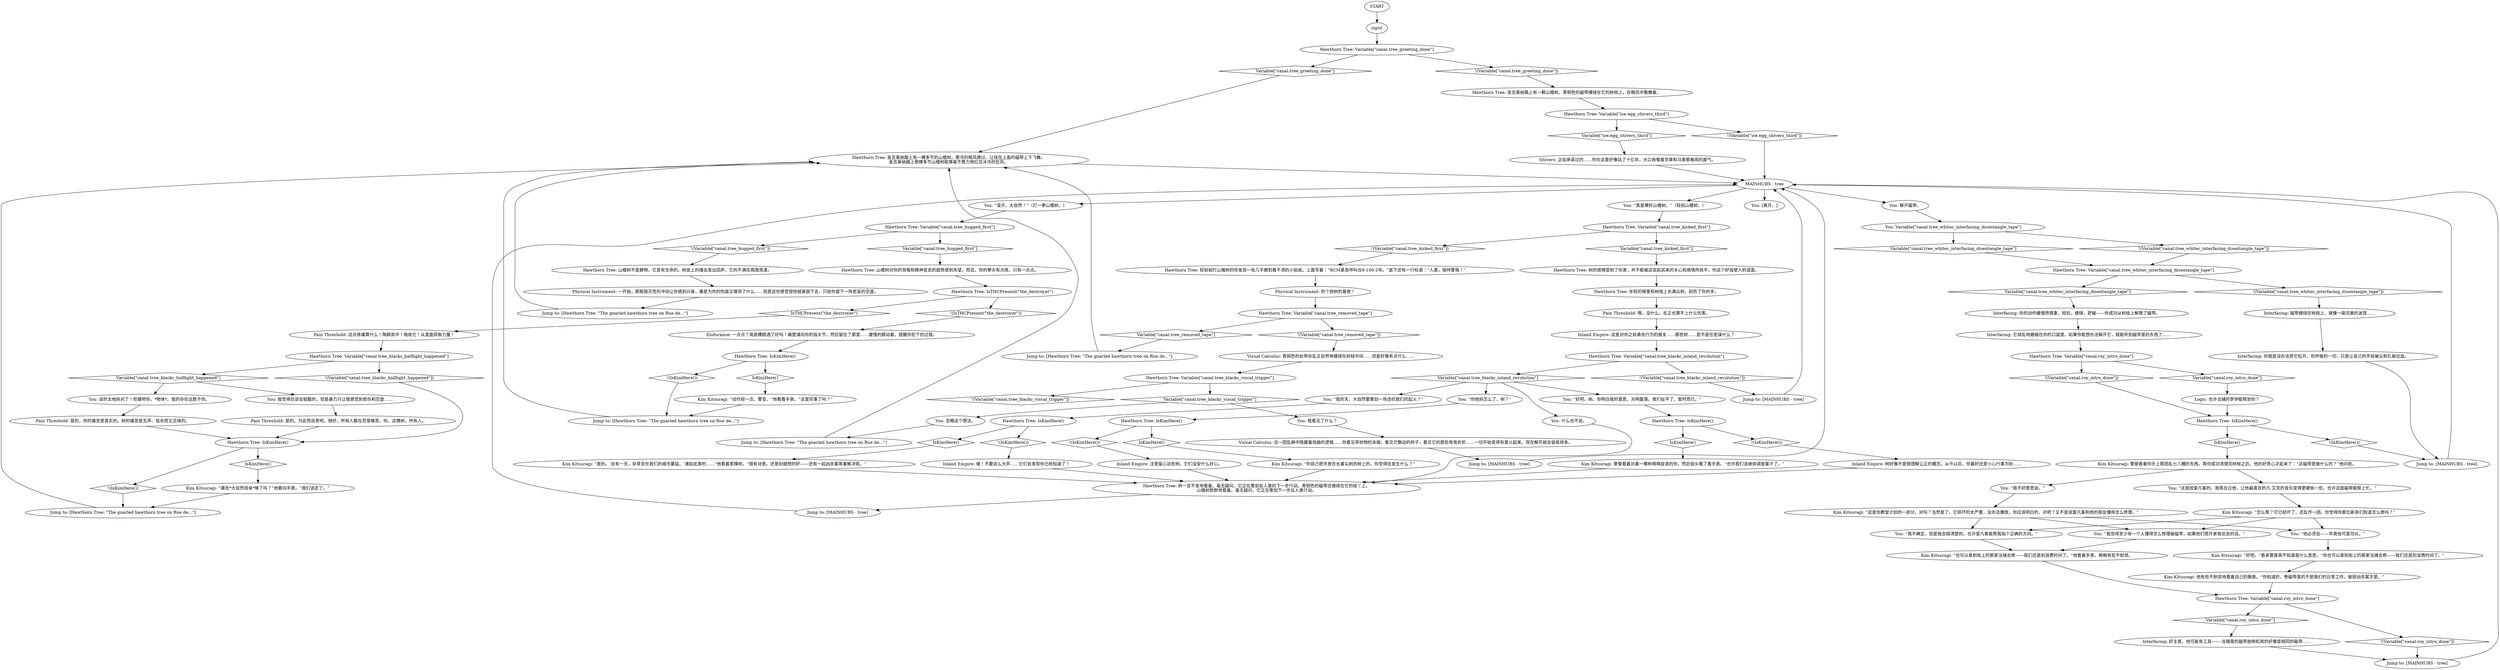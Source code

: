 # CANAL / HAWTHORN
# The hawthorn tree on Rue de Saint-Ghislaine. A reel of bronze magnetic tape is caught in its branches. It's a part of Egg Head's "make the music harder core" task. Interfacing White Check to get it.
# ==================================================
digraph G {
	  0 [label="START"];
	  1 [label="input"];
	  2 [label="Hawthorn Tree: Variable[\"canal.roy_intro_done\"]"];
	  3 [label="Variable[\"canal.roy_intro_done\"]", shape=diamond];
	  4 [label="!(Variable[\"canal.roy_intro_done\"])", shape=diamond];
	  5 [label="Kim Kitsuragi: “动作轻一点，警官。”他看看手表。“这里完事了吗？”"];
	  6 [label="Hawthorn Tree: IsTHCPresent(\"the_destroyer\")"];
	  7 [label="IsTHCPresent(\"the_destroyer\")", shape=diamond];
	  8 [label="!(IsTHCPresent(\"the_destroyer\"))", shape=diamond];
	  9 [label="Kim Kitsuragi: “袭击*大自然母亲*够了吗？”他看向手表。“我们该走了。”"];
	  10 [label="Hawthorn Tree: IsKimHere()"];
	  11 [label="IsKimHere()", shape=diamond];
	  12 [label="!(IsKimHere())", shape=diamond];
	  13 [label="Hawthorn Tree: 树的感情受到了伤害，并不能被这突如其来的关心和感情所抚平，你这个好指使人的混蛋。"];
	  14 [label="Hawthorn Tree: Variable[\"ice.egg_shivers_third\"]"];
	  15 [label="Variable[\"ice.egg_shivers_third\"]", shape=diamond];
	  16 [label="!(Variable[\"ice.egg_shivers_third\"])", shape=diamond];
	  17 [label="You: “好吧，树。你明白我的意思，光明磊落。我们扯平了，暂时而已。”"];
	  18 [label="Jump to: [Hawthorn Tree: \"The gnarled hawthorn tree on Rue de...\"]"];
	  19 [label="Jump to: [MAINHUBS - tree]"];
	  20 [label="Interfacing: 好主意。他可能有工具——-当铺里的磁带放映机用的好像是相同的磁带……"];
	  21 [label="Hawthorn Tree: Variable[\"canal.tree_blackc_inland_revolution\"]"];
	  22 [label="Variable[\"canal.tree_blackc_inland_revolution\"]", shape=diamond];
	  23 [label="!(Variable[\"canal.tree_blackc_inland_revolution\"])", shape=diamond];
	  24 [label="Hawthorn Tree: Variable[\"canal.tree_removed_tape\"]"];
	  25 [label="Variable[\"canal.tree_removed_tape\"]", shape=diamond];
	  26 [label="!(Variable[\"canal.tree_removed_tape\"])", shape=diamond];
	  27 [label="Logic: 也许当铺的罗伊能帮到你？"];
	  28 [label="You: “真是棵好山楂树。”（轻拍山楂树。）"];
	  29 [label="Hawthorn Tree: 山楂树不是静物，它是有生命的。树皮上的撞击发出回声，它的不满在周围荡漾。"];
	  30 [label="Inland Empire: 注意留心这些树。它们没安什么好心。"];
	  31 [label="Hawthorn Tree: IsKimHere()"];
	  32 [label="IsKimHere()", shape=diamond];
	  33 [label="!(IsKimHere())", shape=diamond];
	  34 [label="Kim Kitsuragi: “是的。‘总有一天，杂草会在我们的城市蔓延。’诸如此类的……”他看着那棵树。“很有诗意。还是别细想的好——还有一起凶杀案等着解决呢。”"];
	  35 [label="You: 说的太他妈对了！吃瘪吧你，*物体*。我的存在远胜于你。"];
	  36 [label="Inland Empire: 树好像不是很理解公正的概念。从今以后，你最好还是小心行事为妙……"];
	  37 [label="Kim Kitsuragi: 警督看着对着一棵树喃喃自语的你，然后低头看了看手表。“也许我们该继续调查案子了。”"];
	  38 [label="Jump to: [MAINHUBS - tree]"];
	  39 [label="You: 解开磁带。"];
	  40 [label="You: Variable[\"canal.tree_whitec_interfacing_disentangle_tape\"]"];
	  41 [label="Variable[\"canal.tree_whitec_interfacing_disentangle_tape\"]", shape=diamond];
	  42 [label="!(Variable[\"canal.tree_whitec_interfacing_disentangle_tape\"])", shape=diamond];
	  43 [label="Hawthorn Tree: Variable[\"canal.tree_blackc_halflight_happened\"]"];
	  44 [label="Variable[\"canal.tree_blackc_halflight_happened\"]", shape=diamond];
	  45 [label="!(Variable[\"canal.tree_blackc_halflight_happened\"])", shape=diamond];
	  46 [label="Hawthorn Tree: 年轻的根茎和树枝上长满尖刺，刮伤了你的手。"];
	  47 [label="You: 我觉得应该会挺酷的，但是暴力只让我感觉到悲伤和空虚……"];
	  48 [label="Jump to: [Hawthorn Tree: \"The gnarled hawthorn tree on Rue de...\"]"];
	  49 [label="Hawthorn Tree: 树一言不发地看着。毫无疑问，它正在策划反人类的下一步行动。青铜色的磁带还缠绕在它的枝丫上。\n山楂树默默地看着。毫无疑问，它正在策划下一步反人类行动。"];
	  50 [label="You: “他必须会——毕竟他可是司仪。”"];
	  51 [label="Kim Kitsuragi: “也可以拿到街上的那家当铺去修——我们还是别浪费时间了。”他看着手表，稍微有些不耐烦。"];
	  52 [label="You: [离开。]"];
	  53 [label="Physical Instrument: 一开始，那股毁灭性的冲动让你感到兴奋，像是为你的伪装又增添了什么……但是这份感觉很快就衰弱下去，只给你留下一阵悲哀的空虚。"];
	  54 [label="You: “你他妈怎么了，树？”"];
	  55 [label="Jump to: [MAINHUBS - tree]"];
	  56 [label="Hawthorn Tree: Variable[\"canal.tree_greeting_done\"]"];
	  57 [label="Variable[\"canal.tree_greeting_done\"]", shape=diamond];
	  58 [label="!(Variable[\"canal.tree_greeting_done\"])", shape=diamond];
	  59 [label="Kim Kitsuragi: “好吧。”看来警督真不知道是什么意思。“你也可以拿到街上的那家当铺去修——我们还是别浪费时间了。”"];
	  60 [label="Jump to: [Hawthorn Tree: \"The gnarled hawthorn tree on Rue de...\"]"];
	  61 [label="Inland Empire: 嘘！不要这么大声……它们会发现你已经知道了！"];
	  62 [label="Visual Calculus: 这一团乱麻中隐藏着扭曲的逻辑……你看见带状物的末端，看见它飘动的样子，看见它的那些弯弯折折……一切开始变得有意义起来。现在解开就会容易得多。"];
	  63 [label="You: 忽略这个想法。"];
	  64 [label="Jump to: [Hawthorn Tree: \"The gnarled hawthorn tree on Rue de...\"]"];
	  65 [label="Interfacing: 你就是没办法把它松开。你所做的一切，只是让自己的手指被尖刺扎破出血。"];
	  66 [label="Jump to: [Hawthorn Tree: \"The gnarled hawthorn tree on Rue de...\"]"];
	  67 [label="Jump to: [MAINHUBS - tree]"];
	  68 [label="Physical Instrument: 你个抱树的基佬！"];
	  69 [label="Jump to: [MAINHUBS - tree]"];
	  70 [label="Hawthorn Tree: IsKimHere()"];
	  71 [label="IsKimHere()", shape=diamond];
	  72 [label="!(IsKimHere())", shape=diamond];
	  73 [label="You: “我觉得至少有一个人懂得怎么修理破磁带，如果他们想开家夜总会的话。”"];
	  74 [label="You: “我不确定，但是我会搞清楚的。也许爱凡客能帮我指个正确的方向。”"];
	  75 [label="Hawthorn Tree: Variable[\"canal.tree_whitec_interfacing_disentangle_tape\"]"];
	  76 [label="Variable[\"canal.tree_whitec_interfacing_disentangle_tape\"]", shape=diamond];
	  77 [label="!(Variable[\"canal.tree_whitec_interfacing_disentangle_tape\"])", shape=diamond];
	  78 [label="Interfacing: 你的动作缓慢而慎重，轻拉，缠绕，舒展——你成功从树枝上解救了磁带。"];
	  79 [label="Interfacing: 它胡乱地蜷缩在你的口袋里。如果你能想办法解开它，就能听到磁带里的东西了……"];
	  80 [label="Kim Kitsuragi: 他有些不耐烦地看着自己的腕表。“你知道的，卷磁带真的不是我们的日常工作。破获凶杀案才是。”"];
	  81 [label="You: “这是给爱凡客的。我答应过他，让他最喜欢的凡·艾克的音乐变得更硬核一些。也许这盘磁带能帮上忙。”"];
	  82 [label="Hawthorn Tree: 轻轻拍打山楂树的你发现一张几乎磨到看不清的小贴纸。上面写着：“RCM紧急呼叫台8-100-2号。”底下还有一行标语：“人类，保持警惕！”"];
	  83 [label="Hawthorn Tree: 山楂树对你的背叛和精神变态的趋势感到失望。而且，你的拳头有点疼。只有一点点。"];
	  84 [label="Hawthorn Tree: Variable[\"canal.tree_hugged_first\"]"];
	  85 [label="Variable[\"canal.tree_hugged_first\"]", shape=diamond];
	  86 [label="!(Variable[\"canal.tree_hugged_first\"])", shape=diamond];
	  87 [label="Visual Calculus: 青铜色的丝带杂乱又自然地缠绕在树枝中间……但是好像有点什么……"];
	  88 [label="Pain Threshold: 哦，没什么。反正也算不上什么伤害。"];
	  89 [label="Hawthorn Tree: Variable[\"canal.tree_blackc_viscal_trigger\"]"];
	  90 [label="Variable[\"canal.tree_blackc_viscal_trigger\"]", shape=diamond];
	  91 [label="!(Variable[\"canal.tree_blackc_viscal_trigger\"])", shape=diamond];
	  92 [label="Kim Kitsuragi: “这是你教堂计划的一部分，对吗？当然是了。它损坏的太严重，没办法播放，你应该明白的，对吧？又不是说爱凡客和他的朋友懂得怎么修理。”"];
	  93 [label="Hawthorn Tree: Variable[\"canal.roy_intro_done\"]"];
	  94 [label="Variable[\"canal.roy_intro_done\"]", shape=diamond];
	  95 [label="!(Variable[\"canal.roy_intro_done\"])", shape=diamond];
	  96 [label="You: “滚开，大自然！”（打一拳山楂树。）"];
	  97 [label="Pain Threshold: 这点疼痛算什么！陶醉其中！吸收它！从里面获取力量！"];
	  98 [label="Shivers: 正如承诺过的……你在这里好像站了十亿年，大口吞噬着货車和马車那难闻的废气。"];
	  99 [label="You: “我的天，大自然要策划一场违抗我们的起义？”"];
	  100 [label="Inland Empire: 这是对你之前袭击行为的报复……那些树……是不是在密谋什么？"];
	  101 [label="MAINHUBS - tree"];
	  102 [label="Pain Threshold: 是的。为此而自责吧。很好。所有人都在忍受痛苦。你，这棵树，所有人。"];
	  103 [label="Kim Kitsuragi: “你自己把手放在长着尖刺的树上的，你觉得会发生什么？”"];
	  104 [label="Hawthorn Tree: 圣吉莱纳路上有一棵多节的山楂树。寒冷的微风拂过，让挂在上面的磁带上下飞舞。\n圣吉莱纳路上那棵多节山楂树能够毫不费力地扛住冰冷的狂风。"];
	  105 [label="You: 什么也不说。"];
	  106 [label="Pain Threshold: 是的，你的痛苦是真实的。树的痛苦是无声、低劣而又乏味的。"];
	  107 [label="Hawthorn Tree: IsKimHere()"];
	  108 [label="IsKimHere()", shape=diamond];
	  109 [label="!(IsKimHere())", shape=diamond];
	  111 [label="Endurance: 一点点？简直糟糕透了好吗！痛楚涌向你的指关节，然后留在了那里……缓慢的颤动着，提醒你犯下的过错。"];
	  112 [label="Hawthorn Tree: IsKimHere()"];
	  113 [label="IsKimHere()", shape=diamond];
	  114 [label="!(IsKimHere())", shape=diamond];
	  115 [label="Hawthorn Tree: 圣吉莱纳路上有一颗山楂树。青铜色的磁带缠绕在它的树枝上，在微风中飘舞着。"];
	  116 [label="Interfacing: 磁带缠绕在树枝上，就像一座完美的迷宫……"];
	  117 [label="You: 我看见了什么？"];
	  118 [label="You: “我不好意思说。”"];
	  119 [label="Kim Kitsuragi: 警督看着你手上那团乱七八糟的东西。等你成功清理完树枝之后，他的好奇心才起来了：“这磁带是做什么的？”他问到。"];
	  120 [label="Kim Kitsuragi: “怎么帮？它已经坏了，还乱作一团。你觉得你那位新哥们知道怎么修吗？”"];
	  121 [label="Hawthorn Tree: Variable[\"canal.tree_kicked_first\"]"];
	  122 [label="Variable[\"canal.tree_kicked_first\"]", shape=diamond];
	  123 [label="!(Variable[\"canal.tree_kicked_first\"])", shape=diamond];
	  124 [label="Hawthorn Tree: IsKimHere()"];
	  125 [label="IsKimHere()", shape=diamond];
	  126 [label="!(IsKimHere())", shape=diamond];
	  0 -> 1
	  1 -> 56
	  2 -> 3
	  2 -> 4
	  3 -> 20
	  4 -> 67
	  5 -> 60
	  6 -> 8
	  6 -> 7
	  7 -> 97
	  8 -> 111
	  9 -> 66
	  10 -> 11
	  10 -> 12
	  11 -> 9
	  12 -> 66
	  13 -> 46
	  14 -> 16
	  14 -> 15
	  15 -> 98
	  16 -> 101
	  17 -> 124
	  18 -> 104
	  19 -> 101
	  20 -> 67
	  21 -> 22
	  21 -> 23
	  22 -> 17
	  22 -> 99
	  22 -> 54
	  22 -> 105
	  23 -> 55
	  24 -> 25
	  24 -> 26
	  25 -> 18
	  26 -> 87
	  27 -> 70
	  28 -> 121
	  29 -> 53
	  30 -> 49
	  31 -> 32
	  31 -> 33
	  32 -> 34
	  33 -> 61
	  34 -> 49
	  35 -> 106
	  36 -> 49
	  37 -> 49
	  38 -> 101
	  39 -> 40
	  40 -> 41
	  40 -> 42
	  41 -> 75
	  42 -> 75
	  43 -> 44
	  43 -> 45
	  44 -> 35
	  44 -> 47
	  45 -> 10
	  46 -> 88
	  47 -> 102
	  48 -> 104
	  49 -> 69
	  50 -> 59
	  51 -> 2
	  53 -> 64
	  54 -> 107
	  55 -> 101
	  56 -> 57
	  56 -> 58
	  57 -> 104
	  58 -> 115
	  59 -> 80
	  60 -> 104
	  61 -> 49
	  62 -> 19
	  63 -> 48
	  64 -> 104
	  65 -> 38
	  66 -> 104
	  67 -> 101
	  68 -> 24
	  69 -> 101
	  70 -> 72
	  70 -> 71
	  71 -> 119
	  72 -> 38
	  73 -> 51
	  74 -> 51
	  75 -> 76
	  75 -> 77
	  76 -> 78
	  77 -> 116
	  78 -> 79
	  79 -> 93
	  80 -> 2
	  81 -> 120
	  82 -> 68
	  83 -> 6
	  84 -> 85
	  84 -> 86
	  85 -> 83
	  86 -> 29
	  87 -> 89
	  88 -> 100
	  89 -> 90
	  89 -> 91
	  90 -> 117
	  90 -> 63
	  92 -> 73
	  92 -> 50
	  92 -> 74
	  93 -> 94
	  93 -> 95
	  94 -> 27
	  95 -> 70
	  96 -> 84
	  97 -> 43
	  98 -> 101
	  99 -> 31
	  100 -> 21
	  101 -> 96
	  101 -> 28
	  101 -> 52
	  101 -> 39
	  102 -> 10
	  103 -> 49
	  104 -> 101
	  105 -> 49
	  106 -> 10
	  107 -> 108
	  107 -> 109
	  108 -> 103
	  109 -> 30
	  111 -> 112
	  112 -> 113
	  112 -> 114
	  113 -> 5
	  114 -> 60
	  115 -> 14
	  116 -> 65
	  117 -> 62
	  118 -> 92
	  119 -> 81
	  119 -> 118
	  120 -> 73
	  120 -> 50
	  120 -> 74
	  121 -> 122
	  121 -> 123
	  122 -> 13
	  123 -> 82
	  124 -> 125
	  124 -> 126
	  125 -> 37
	  126 -> 36
}

